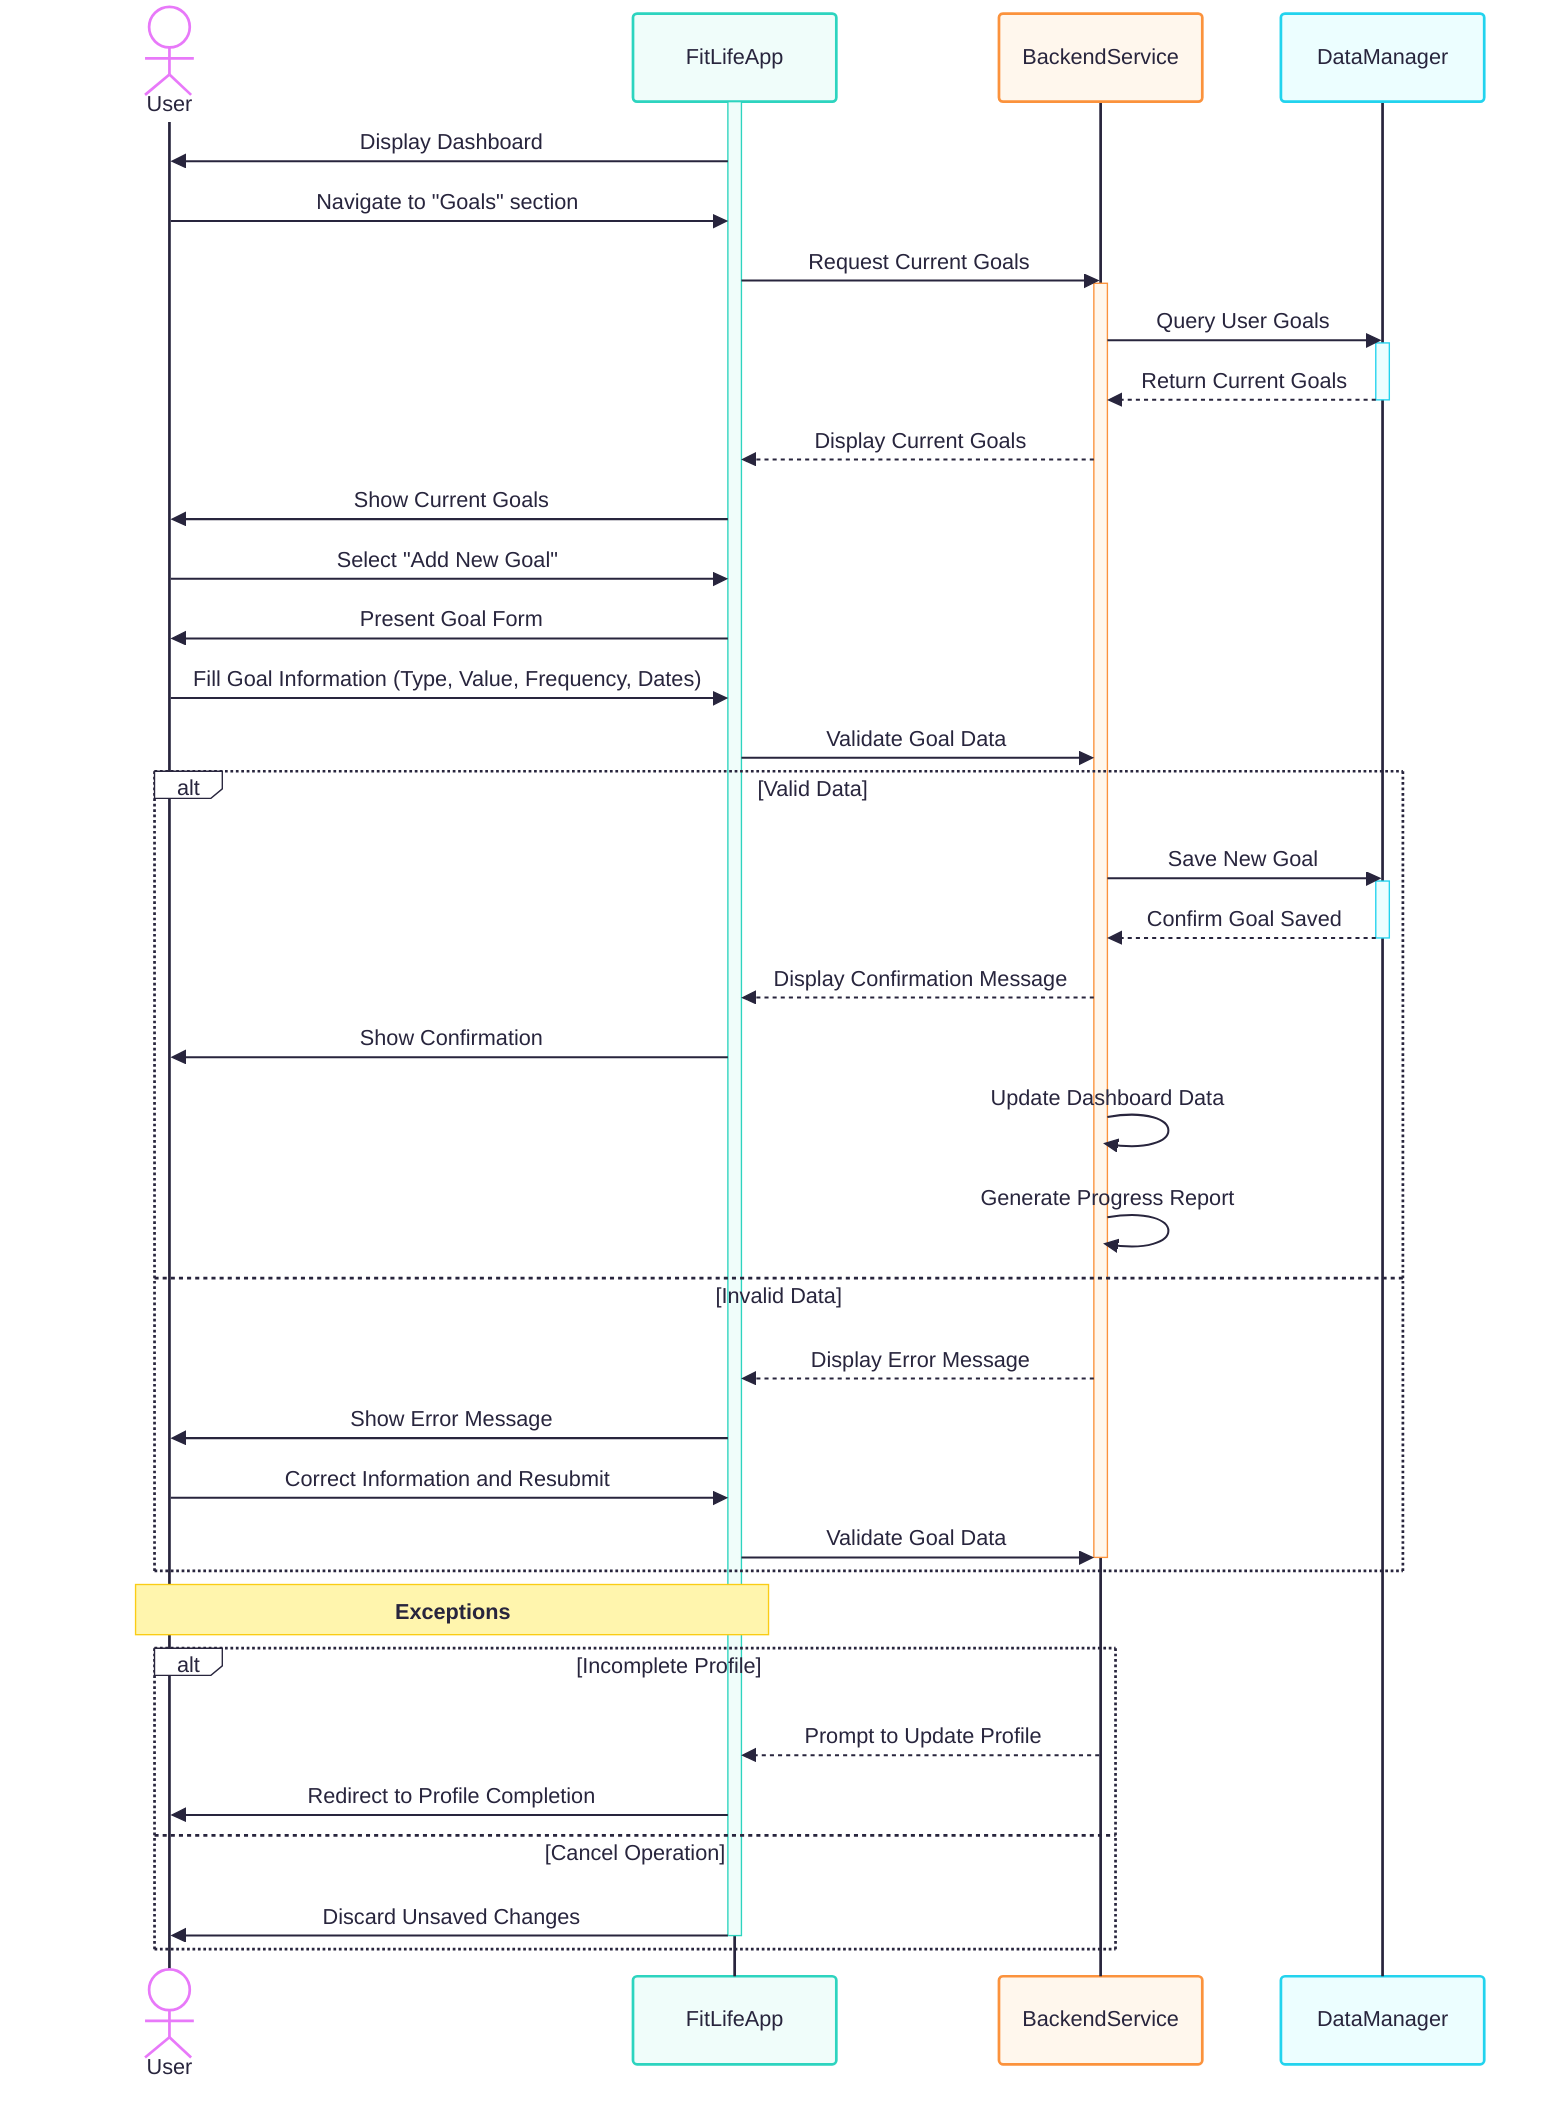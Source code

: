 ---
config:
  theme: redux-color
---
sequenceDiagram
    actor User
    participant FitLifeApp
    participant BackendService
    participant DataManager
    %% User->>FitLifeApp: Open FitLife App
    activate FitLifeApp
    %% FitLifeApp->>BackendService: Authenticate User
    %% activate BackendService
    %% BackendService-->>FitLifeApp: Authentication Success
    %% deactivate BackendService
    FitLifeApp->>User: Display Dashboard
    %% deactivate FitLifeApp
    User->>FitLifeApp: Navigate to "Goals" section
    %% activate FitLifeApp
    FitLifeApp->>BackendService: Request Current Goals
    activate BackendService
    BackendService->>DataManager: Query User Goals
    activate DataManager
    DataManager-->>BackendService: Return Current Goals
    deactivate DataManager
    BackendService-->>FitLifeApp: Display Current Goals
    %% deactivate BackendService
    FitLifeApp->>User: Show Current Goals
    %% deactivate FitLifeApp
    User->>FitLifeApp: Select "Add New Goal"
    %% activate FitLifeApp
    FitLifeApp->>User: Present Goal Form
    %% deactivate FitLifeApp
    User->>FitLifeApp: Fill Goal Information (Type, Value, Frequency, Dates)
    %% activate FitLifeApp
    FitLifeApp->>BackendService: Validate Goal Data
    %% activate BackendService
    alt Valid Data
        BackendService->>DataManager: Save New Goal
        activate DataManager
        DataManager-->>BackendService: Confirm Goal Saved
        deactivate DataManager
        BackendService-->>FitLifeApp: Display Confirmation Message
        %% deactivate BackendService
        FitLifeApp->>User: Show Confirmation
        %% deactivate FitLifeApp
        %% activate BackendService
        BackendService->>BackendService: Update Dashboard Data
        BackendService->>BackendService: Generate Progress Report
        %% deactivate BackendService
    else Invalid Data
        BackendService-->>FitLifeApp: Display Error Message
        %% activate FitLifeApp
        FitLifeApp->>User: Show Error Message
        User->>FitLifeApp: Correct Information and Resubmit
        FitLifeApp->>BackendService: Validate Goal Data
        %% deactivate FitLifeApp
        %% activate BackendService
        deactivate BackendService
    end
    Note over User,FitLifeApp: Exceptions
    alt Incomplete Profile
        BackendService-->>FitLifeApp: Prompt to Update Profile
        %% activate FitLifeApp
        FitLifeApp->>User: Redirect to Profile Completion
        %% deactivate FitLifeApp
    else Cancel Operation
        %% activate FitLifeApp
        FitLifeApp->>User: Discard Unsaved Changes
        deactivate FitLifeApp
    end